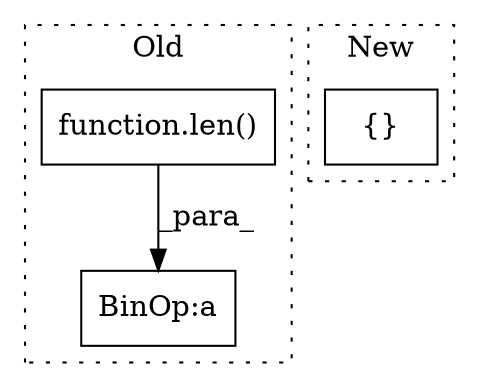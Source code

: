 digraph G {
subgraph cluster0 {
1 [label="function.len()" a="75" s="7410,7424" l="4,1" shape="box"];
3 [label="BinOp:a" a="82" s="7407" l="3" shape="box"];
label = "Old";
style="dotted";
}
subgraph cluster1 {
2 [label="{}" a="59" s="8243,8259" l="1,0" shape="box"];
label = "New";
style="dotted";
}
1 -> 3 [label="_para_"];
}